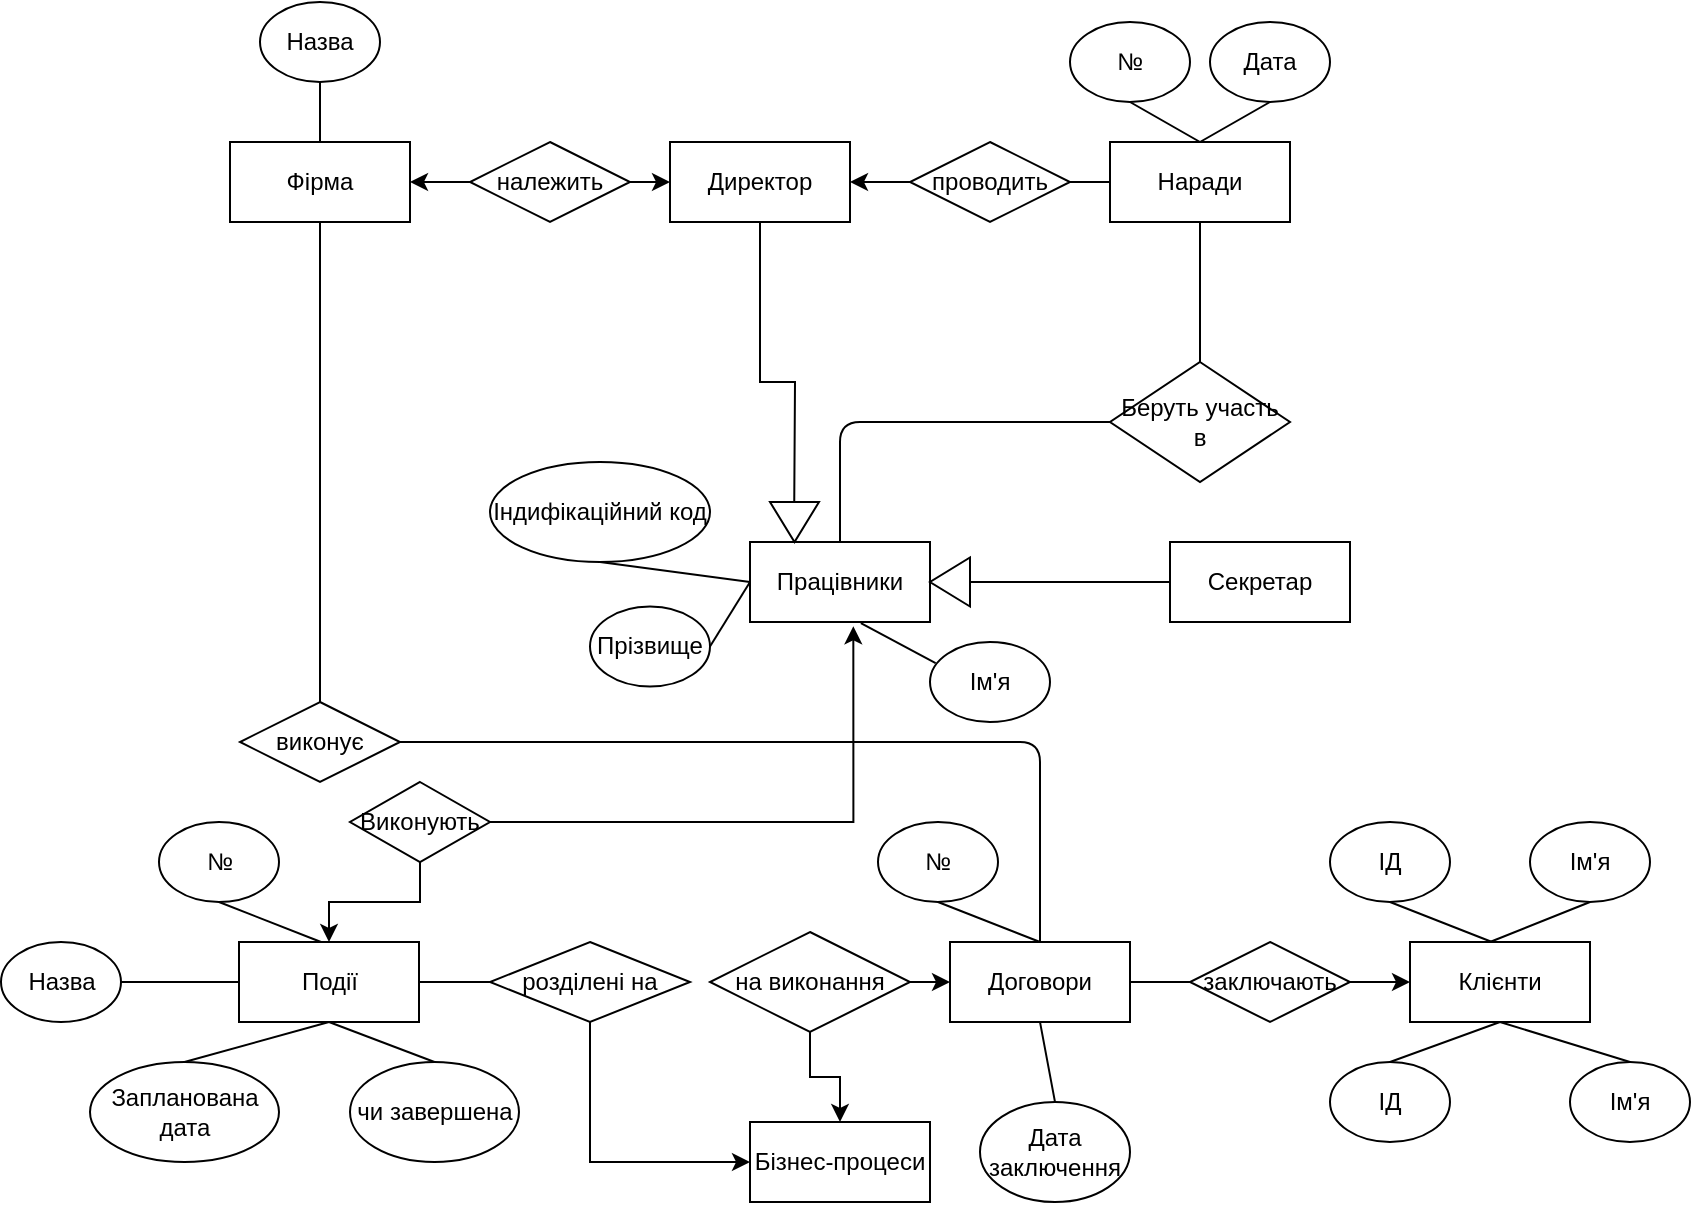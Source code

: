 <mxfile version="13.7.7" type="github"><diagram id="_9zYlpLAgUEWXkJFuLf6" name="Page-1"><mxGraphModel dx="1920" dy="611" grid="1" gridSize="10" guides="1" tooltips="1" connect="1" arrows="1" fold="1" page="1" pageScale="1" pageWidth="827" pageHeight="1169" math="0" shadow="0"><root><mxCell id="0"/><mxCell id="1" parent="0"/><mxCell id="FN6IN_eHkR74pERBlq_D-1" value="Фірма" style="rounded=0;whiteSpace=wrap;html=1;" parent="1" vertex="1"><mxGeometry x="90" y="140" width="90" height="40" as="geometry"/></mxCell><mxCell id="FN6IN_eHkR74pERBlq_D-3" value="Назва" style="ellipse;whiteSpace=wrap;html=1;" parent="1" vertex="1"><mxGeometry x="105" y="70" width="60" height="40" as="geometry"/></mxCell><mxCell id="FN6IN_eHkR74pERBlq_D-5" value="" style="endArrow=none;html=1;exitX=0.5;exitY=0;exitDx=0;exitDy=0;entryX=0.5;entryY=1;entryDx=0;entryDy=0;" parent="1" source="FN6IN_eHkR74pERBlq_D-1" target="FN6IN_eHkR74pERBlq_D-3" edge="1"><mxGeometry width="50" height="50" relative="1" as="geometry"><mxPoint x="390" y="140" as="sourcePoint"/><mxPoint x="440" y="90" as="targetPoint"/></mxGeometry></mxCell><mxCell id="FN6IN_eHkR74pERBlq_D-152" style="edgeStyle=orthogonalEdgeStyle;rounded=0;orthogonalLoop=1;jettySize=auto;html=1;exitX=0.5;exitY=1;exitDx=0;exitDy=0;entryX=0.25;entryY=0;entryDx=0;entryDy=0;" parent="1" source="FN6IN_eHkR74pERBlq_D-153" target="FN6IN_eHkR74pERBlq_D-104" edge="1"><mxGeometry relative="1" as="geometry"/></mxCell><mxCell id="FN6IN_eHkR74pERBlq_D-22" value="Директор" style="rounded=0;whiteSpace=wrap;html=1;" parent="1" vertex="1"><mxGeometry x="310" y="140" width="90" height="40" as="geometry"/></mxCell><mxCell id="FN6IN_eHkR74pERBlq_D-34" style="edgeStyle=orthogonalEdgeStyle;rounded=0;orthogonalLoop=1;jettySize=auto;html=1;exitX=1;exitY=0.5;exitDx=0;exitDy=0;entryX=0;entryY=0.5;entryDx=0;entryDy=0;" parent="1" source="FN6IN_eHkR74pERBlq_D-32" target="FN6IN_eHkR74pERBlq_D-22" edge="1"><mxGeometry relative="1" as="geometry"/></mxCell><mxCell id="FN6IN_eHkR74pERBlq_D-35" style="edgeStyle=orthogonalEdgeStyle;rounded=0;orthogonalLoop=1;jettySize=auto;html=1;exitX=0;exitY=0.5;exitDx=0;exitDy=0;entryX=1;entryY=0.5;entryDx=0;entryDy=0;" parent="1" source="FN6IN_eHkR74pERBlq_D-32" target="FN6IN_eHkR74pERBlq_D-1" edge="1"><mxGeometry relative="1" as="geometry"/></mxCell><mxCell id="FN6IN_eHkR74pERBlq_D-32" value="належить" style="rhombus;whiteSpace=wrap;html=1;" parent="1" vertex="1"><mxGeometry x="210" y="140" width="80" height="40" as="geometry"/></mxCell><mxCell id="FN6IN_eHkR74pERBlq_D-38" value="Договори" style="rounded=0;whiteSpace=wrap;html=1;" parent="1" vertex="1"><mxGeometry x="450" y="540" width="90" height="40" as="geometry"/></mxCell><mxCell id="FN6IN_eHkR74pERBlq_D-39" value="Клієнти" style="rounded=0;whiteSpace=wrap;html=1;" parent="1" vertex="1"><mxGeometry x="680" y="540" width="90" height="40" as="geometry"/></mxCell><mxCell id="FN6IN_eHkR74pERBlq_D-42" value="№" style="ellipse;whiteSpace=wrap;html=1;" parent="1" vertex="1"><mxGeometry x="414" y="480" width="60" height="40" as="geometry"/></mxCell><mxCell id="FN6IN_eHkR74pERBlq_D-43" value="Дата заключення" style="ellipse;whiteSpace=wrap;html=1;" parent="1" vertex="1"><mxGeometry x="465" y="620" width="75" height="50" as="geometry"/></mxCell><mxCell id="FN6IN_eHkR74pERBlq_D-44" value="" style="endArrow=none;html=1;exitX=0.5;exitY=1;exitDx=0;exitDy=0;entryX=0.5;entryY=0;entryDx=0;entryDy=0;" parent="1" source="FN6IN_eHkR74pERBlq_D-42" target="FN6IN_eHkR74pERBlq_D-38" edge="1"><mxGeometry width="50" height="50" relative="1" as="geometry"><mxPoint x="390" y="530" as="sourcePoint"/><mxPoint x="440" y="480" as="targetPoint"/></mxGeometry></mxCell><mxCell id="FN6IN_eHkR74pERBlq_D-45" value="" style="endArrow=none;html=1;entryX=0.5;entryY=1;entryDx=0;entryDy=0;exitX=0.5;exitY=0;exitDx=0;exitDy=0;" parent="1" source="FN6IN_eHkR74pERBlq_D-43" target="FN6IN_eHkR74pERBlq_D-38" edge="1"><mxGeometry width="50" height="50" relative="1" as="geometry"><mxPoint x="490" y="610" as="sourcePoint"/><mxPoint x="540" y="560" as="targetPoint"/></mxGeometry></mxCell><mxCell id="FN6IN_eHkR74pERBlq_D-133" style="edgeStyle=orthogonalEdgeStyle;rounded=0;orthogonalLoop=1;jettySize=auto;html=1;exitX=1;exitY=0.5;exitDx=0;exitDy=0;entryX=0;entryY=0.5;entryDx=0;entryDy=0;" parent="1" source="FN6IN_eHkR74pERBlq_D-47" target="FN6IN_eHkR74pERBlq_D-39" edge="1"><mxGeometry relative="1" as="geometry"/></mxCell><mxCell id="FN6IN_eHkR74pERBlq_D-47" value="заключають" style="rhombus;whiteSpace=wrap;html=1;" parent="1" vertex="1"><mxGeometry x="570" y="540" width="80" height="40" as="geometry"/></mxCell><mxCell id="FN6IN_eHkR74pERBlq_D-51" value="ІД" style="ellipse;whiteSpace=wrap;html=1;" parent="1" vertex="1"><mxGeometry x="640" y="480" width="60" height="40" as="geometry"/></mxCell><mxCell id="FN6IN_eHkR74pERBlq_D-52" value="" style="endArrow=none;html=1;exitX=0.5;exitY=1;exitDx=0;exitDy=0;entryX=0.5;entryY=0;entryDx=0;entryDy=0;" parent="1" source="FN6IN_eHkR74pERBlq_D-51" edge="1"><mxGeometry width="50" height="50" relative="1" as="geometry"><mxPoint x="616" y="530" as="sourcePoint"/><mxPoint x="721" y="540" as="targetPoint"/></mxGeometry></mxCell><mxCell id="FN6IN_eHkR74pERBlq_D-53" value="Ім'я" style="ellipse;whiteSpace=wrap;html=1;" parent="1" vertex="1"><mxGeometry x="740" y="480" width="60" height="40" as="geometry"/></mxCell><mxCell id="FN6IN_eHkR74pERBlq_D-54" value="" style="endArrow=none;html=1;exitX=0.5;exitY=1;exitDx=0;exitDy=0;" parent="1" source="FN6IN_eHkR74pERBlq_D-53" edge="1"><mxGeometry width="50" height="50" relative="1" as="geometry"><mxPoint x="620" y="530" as="sourcePoint"/><mxPoint x="720" y="540" as="targetPoint"/></mxGeometry></mxCell><mxCell id="FN6IN_eHkR74pERBlq_D-59" value="ІД" style="ellipse;whiteSpace=wrap;html=1;" parent="1" vertex="1"><mxGeometry x="640" y="600" width="60" height="40" as="geometry"/></mxCell><mxCell id="FN6IN_eHkR74pERBlq_D-60" value="Ім'я" style="ellipse;whiteSpace=wrap;html=1;" parent="1" vertex="1"><mxGeometry x="760" y="600" width="60" height="40" as="geometry"/></mxCell><mxCell id="FN6IN_eHkR74pERBlq_D-63" value="" style="endArrow=none;html=1;exitX=0.5;exitY=0;exitDx=0;exitDy=0;entryX=0.5;entryY=1;entryDx=0;entryDy=0;" parent="1" source="FN6IN_eHkR74pERBlq_D-59" target="FN6IN_eHkR74pERBlq_D-39" edge="1"><mxGeometry width="50" height="50" relative="1" as="geometry"><mxPoint x="390" y="530" as="sourcePoint"/><mxPoint x="440" y="480" as="targetPoint"/></mxGeometry></mxCell><mxCell id="FN6IN_eHkR74pERBlq_D-64" value="" style="endArrow=none;html=1;entryX=0.5;entryY=1;entryDx=0;entryDy=0;exitX=0.5;exitY=0;exitDx=0;exitDy=0;" parent="1" source="FN6IN_eHkR74pERBlq_D-60" target="FN6IN_eHkR74pERBlq_D-39" edge="1"><mxGeometry width="50" height="50" relative="1" as="geometry"><mxPoint x="780" y="600" as="sourcePoint"/><mxPoint x="830" y="550" as="targetPoint"/></mxGeometry></mxCell><mxCell id="FN6IN_eHkR74pERBlq_D-134" style="edgeStyle=orthogonalEdgeStyle;rounded=0;orthogonalLoop=1;jettySize=auto;html=1;exitX=1;exitY=0.5;exitDx=0;exitDy=0;entryX=0;entryY=0.5;entryDx=0;entryDy=0;" parent="1" target="FN6IN_eHkR74pERBlq_D-38" edge="1"><mxGeometry relative="1" as="geometry"><mxPoint x="430" y="560" as="sourcePoint"/></mxGeometry></mxCell><mxCell id="FN6IN_eHkR74pERBlq_D-137" style="edgeStyle=orthogonalEdgeStyle;rounded=0;orthogonalLoop=1;jettySize=auto;html=1;exitX=0.5;exitY=1;exitDx=0;exitDy=0;entryX=0.5;entryY=0;entryDx=0;entryDy=0;" parent="1" source="FN6IN_eHkR74pERBlq_D-66" target="FN6IN_eHkR74pERBlq_D-135" edge="1"><mxGeometry relative="1" as="geometry"/></mxCell><mxCell id="FN6IN_eHkR74pERBlq_D-66" value="на виконання" style="rhombus;whiteSpace=wrap;html=1;" parent="1" vertex="1"><mxGeometry x="330" y="535" width="100" height="50" as="geometry"/></mxCell><mxCell id="FN6IN_eHkR74pERBlq_D-84" value="Події" style="rounded=0;whiteSpace=wrap;html=1;" parent="1" vertex="1"><mxGeometry x="94.5" y="540" width="90" height="40" as="geometry"/></mxCell><mxCell id="FN6IN_eHkR74pERBlq_D-86" value="№" style="ellipse;whiteSpace=wrap;html=1;" parent="1" vertex="1"><mxGeometry x="54.5" y="480" width="60" height="40" as="geometry"/></mxCell><mxCell id="FN6IN_eHkR74pERBlq_D-87" value="" style="endArrow=none;html=1;exitX=0.5;exitY=1;exitDx=0;exitDy=0;entryX=0.5;entryY=0;entryDx=0;entryDy=0;" parent="1" source="FN6IN_eHkR74pERBlq_D-86" edge="1"><mxGeometry width="50" height="50" relative="1" as="geometry"><mxPoint x="30.5" y="530" as="sourcePoint"/><mxPoint x="135.5" y="540" as="targetPoint"/></mxGeometry></mxCell><mxCell id="FN6IN_eHkR74pERBlq_D-88" value="Назва" style="ellipse;whiteSpace=wrap;html=1;" parent="1" vertex="1"><mxGeometry x="-24.5" y="540" width="60" height="40" as="geometry"/></mxCell><mxCell id="FN6IN_eHkR74pERBlq_D-89" value="" style="endArrow=none;html=1;exitX=1;exitY=0.5;exitDx=0;exitDy=0;entryX=0;entryY=0.5;entryDx=0;entryDy=0;" parent="1" source="FN6IN_eHkR74pERBlq_D-88" target="FN6IN_eHkR74pERBlq_D-84" edge="1"><mxGeometry width="50" height="50" relative="1" as="geometry"><mxPoint x="34.5" y="530" as="sourcePoint"/><mxPoint x="134.5" y="540" as="targetPoint"/></mxGeometry></mxCell><mxCell id="FN6IN_eHkR74pERBlq_D-90" value="Запланована дата" style="ellipse;whiteSpace=wrap;html=1;" parent="1" vertex="1"><mxGeometry x="20" y="600" width="94.5" height="50" as="geometry"/></mxCell><mxCell id="FN6IN_eHkR74pERBlq_D-91" value="чи завершена" style="ellipse;whiteSpace=wrap;html=1;" parent="1" vertex="1"><mxGeometry x="150" y="600" width="84.5" height="50" as="geometry"/></mxCell><mxCell id="FN6IN_eHkR74pERBlq_D-92" value="" style="endArrow=none;html=1;exitX=0.5;exitY=0;exitDx=0;exitDy=0;entryX=0.5;entryY=1;entryDx=0;entryDy=0;" parent="1" source="FN6IN_eHkR74pERBlq_D-90" target="FN6IN_eHkR74pERBlq_D-84" edge="1"><mxGeometry width="50" height="50" relative="1" as="geometry"><mxPoint x="-195.5" y="530" as="sourcePoint"/><mxPoint x="-145.5" y="480" as="targetPoint"/></mxGeometry></mxCell><mxCell id="FN6IN_eHkR74pERBlq_D-93" value="" style="endArrow=none;html=1;entryX=0.5;entryY=1;entryDx=0;entryDy=0;exitX=0.5;exitY=0;exitDx=0;exitDy=0;" parent="1" source="FN6IN_eHkR74pERBlq_D-91" target="FN6IN_eHkR74pERBlq_D-84" edge="1"><mxGeometry width="50" height="50" relative="1" as="geometry"><mxPoint x="194.5" y="600" as="sourcePoint"/><mxPoint x="244.5" y="550" as="targetPoint"/></mxGeometry></mxCell><mxCell id="FN6IN_eHkR74pERBlq_D-96" value="Наради" style="rounded=0;whiteSpace=wrap;html=1;" parent="1" vertex="1"><mxGeometry x="530" y="140" width="90" height="40" as="geometry"/></mxCell><mxCell id="FN6IN_eHkR74pERBlq_D-128" style="edgeStyle=orthogonalEdgeStyle;rounded=0;orthogonalLoop=1;jettySize=auto;html=1;exitX=0;exitY=0.5;exitDx=0;exitDy=0;entryX=1;entryY=0.5;entryDx=0;entryDy=0;" parent="1" source="FN6IN_eHkR74pERBlq_D-97" target="FN6IN_eHkR74pERBlq_D-22" edge="1"><mxGeometry relative="1" as="geometry"/></mxCell><mxCell id="FN6IN_eHkR74pERBlq_D-97" value="проводить" style="rhombus;whiteSpace=wrap;html=1;" parent="1" vertex="1"><mxGeometry x="430" y="140" width="80" height="40" as="geometry"/></mxCell><mxCell id="FN6IN_eHkR74pERBlq_D-100" value="Дата" style="ellipse;whiteSpace=wrap;html=1;" parent="1" vertex="1"><mxGeometry x="580" y="80" width="60" height="40" as="geometry"/></mxCell><mxCell id="FN6IN_eHkR74pERBlq_D-101" value="" style="endArrow=none;html=1;exitX=0.5;exitY=0;exitDx=0;exitDy=0;entryX=0.5;entryY=1;entryDx=0;entryDy=0;" parent="1" target="FN6IN_eHkR74pERBlq_D-100" edge="1"><mxGeometry width="50" height="50" relative="1" as="geometry"><mxPoint x="575" y="140" as="sourcePoint"/><mxPoint x="880" y="90" as="targetPoint"/></mxGeometry></mxCell><mxCell id="FN6IN_eHkR74pERBlq_D-102" value="" style="endArrow=none;html=1;exitX=0.5;exitY=1;exitDx=0;exitDy=0;entryX=0.5;entryY=0;entryDx=0;entryDy=0;" parent="1" source="FN6IN_eHkR74pERBlq_D-103" edge="1"><mxGeometry width="50" height="50" relative="1" as="geometry"><mxPoint x="830" y="140" as="sourcePoint"/><mxPoint x="575" y="140" as="targetPoint"/></mxGeometry></mxCell><mxCell id="FN6IN_eHkR74pERBlq_D-103" value="№" style="ellipse;whiteSpace=wrap;html=1;" parent="1" vertex="1"><mxGeometry x="510" y="80" width="60" height="40" as="geometry"/></mxCell><mxCell id="FN6IN_eHkR74pERBlq_D-104" value="Працівники" style="rounded=0;whiteSpace=wrap;html=1;" parent="1" vertex="1"><mxGeometry x="350" y="340" width="90" height="40" as="geometry"/></mxCell><mxCell id="FN6IN_eHkR74pERBlq_D-105" value="Індифікаційний код" style="ellipse;whiteSpace=wrap;html=1;" parent="1" vertex="1"><mxGeometry x="220" y="300" width="110" height="50" as="geometry"/></mxCell><mxCell id="FN6IN_eHkR74pERBlq_D-106" value="" style="endArrow=none;html=1;exitX=0.5;exitY=1;exitDx=0;exitDy=0;entryX=0;entryY=0.5;entryDx=0;entryDy=0;" parent="1" source="FN6IN_eHkR74pERBlq_D-105" target="FN6IN_eHkR74pERBlq_D-104" edge="1"><mxGeometry width="50" height="50" relative="1" as="geometry"><mxPoint x="286" y="330" as="sourcePoint"/><mxPoint x="391" y="340" as="targetPoint"/></mxGeometry></mxCell><mxCell id="FN6IN_eHkR74pERBlq_D-107" value="Ім'я" style="ellipse;whiteSpace=wrap;html=1;" parent="1" vertex="1"><mxGeometry x="440" y="390" width="60" height="40" as="geometry"/></mxCell><mxCell id="FN6IN_eHkR74pERBlq_D-108" value="" style="endArrow=none;html=1;exitX=0.047;exitY=0.265;exitDx=0;exitDy=0;entryX=0.616;entryY=1.015;entryDx=0;entryDy=0;exitPerimeter=0;entryPerimeter=0;" parent="1" source="FN6IN_eHkR74pERBlq_D-107" target="FN6IN_eHkR74pERBlq_D-104" edge="1"><mxGeometry width="50" height="50" relative="1" as="geometry"><mxPoint x="290" y="330" as="sourcePoint"/><mxPoint x="390" y="340" as="targetPoint"/></mxGeometry></mxCell><mxCell id="FN6IN_eHkR74pERBlq_D-109" value="Прізвище" style="ellipse;whiteSpace=wrap;html=1;" parent="1" vertex="1"><mxGeometry x="270" y="372.25" width="60" height="40" as="geometry"/></mxCell><mxCell id="FN6IN_eHkR74pERBlq_D-111" value="" style="endArrow=none;html=1;exitX=1;exitY=0.5;exitDx=0;exitDy=0;entryX=0;entryY=0.5;entryDx=0;entryDy=0;" parent="1" source="FN6IN_eHkR74pERBlq_D-109" target="FN6IN_eHkR74pERBlq_D-104" edge="1"><mxGeometry width="50" height="50" relative="1" as="geometry"><mxPoint x="60" y="330" as="sourcePoint"/><mxPoint x="110" y="280" as="targetPoint"/></mxGeometry></mxCell><mxCell id="FN6IN_eHkR74pERBlq_D-114" value="Беруть участь в" style="rhombus;whiteSpace=wrap;html=1;" parent="1" vertex="1"><mxGeometry x="530" y="250" width="90" height="60" as="geometry"/></mxCell><mxCell id="FN6IN_eHkR74pERBlq_D-119" value="" style="endArrow=none;html=1;entryX=0;entryY=0.5;entryDx=0;entryDy=0;exitX=0.5;exitY=0;exitDx=0;exitDy=0;" parent="1" source="FN6IN_eHkR74pERBlq_D-104" target="FN6IN_eHkR74pERBlq_D-114" edge="1"><mxGeometry width="50" height="50" relative="1" as="geometry"><mxPoint x="390" y="380" as="sourcePoint"/><mxPoint x="440" y="330" as="targetPoint"/><Array as="points"><mxPoint x="395" y="280"/></Array></mxGeometry></mxCell><mxCell id="FN6IN_eHkR74pERBlq_D-125" style="edgeStyle=orthogonalEdgeStyle;rounded=0;orthogonalLoop=1;jettySize=auto;html=1;exitX=0.5;exitY=1;exitDx=0;exitDy=0;entryX=0.5;entryY=0;entryDx=0;entryDy=0;" parent="1" source="FN6IN_eHkR74pERBlq_D-120" target="FN6IN_eHkR74pERBlq_D-84" edge="1"><mxGeometry relative="1" as="geometry"/></mxCell><mxCell id="FN6IN_eHkR74pERBlq_D-129" style="edgeStyle=orthogonalEdgeStyle;rounded=0;orthogonalLoop=1;jettySize=auto;html=1;exitX=1;exitY=0.5;exitDx=0;exitDy=0;entryX=0.574;entryY=1.054;entryDx=0;entryDy=0;entryPerimeter=0;" parent="1" source="FN6IN_eHkR74pERBlq_D-120" target="FN6IN_eHkR74pERBlq_D-104" edge="1"><mxGeometry relative="1" as="geometry"/></mxCell><mxCell id="FN6IN_eHkR74pERBlq_D-120" value="Виконують" style="rhombus;whiteSpace=wrap;html=1;" parent="1" vertex="1"><mxGeometry x="150" y="460" width="70" height="40" as="geometry"/></mxCell><mxCell id="FN6IN_eHkR74pERBlq_D-121" value="" style="endArrow=none;html=1;exitX=0.5;exitY=0;exitDx=0;exitDy=0;entryX=0.5;entryY=1;entryDx=0;entryDy=0;" parent="1" source="FN6IN_eHkR74pERBlq_D-114" target="FN6IN_eHkR74pERBlq_D-96" edge="1"><mxGeometry width="50" height="50" relative="1" as="geometry"><mxPoint x="530" y="230" as="sourcePoint"/><mxPoint x="580" y="180" as="targetPoint"/></mxGeometry></mxCell><mxCell id="FN6IN_eHkR74pERBlq_D-127" value="" style="endArrow=none;html=1;entryX=0;entryY=0.5;entryDx=0;entryDy=0;exitX=1;exitY=0.5;exitDx=0;exitDy=0;" parent="1" source="FN6IN_eHkR74pERBlq_D-97" target="FN6IN_eHkR74pERBlq_D-96" edge="1"><mxGeometry width="50" height="50" relative="1" as="geometry"><mxPoint x="390" y="130" as="sourcePoint"/><mxPoint x="440" y="80" as="targetPoint"/></mxGeometry></mxCell><mxCell id="FN6IN_eHkR74pERBlq_D-132" value="" style="endArrow=none;html=1;entryX=0;entryY=0.5;entryDx=0;entryDy=0;exitX=1;exitY=0.5;exitDx=0;exitDy=0;" parent="1" source="FN6IN_eHkR74pERBlq_D-38" target="FN6IN_eHkR74pERBlq_D-47" edge="1"><mxGeometry width="50" height="50" relative="1" as="geometry"><mxPoint x="531" y="635" as="sourcePoint"/><mxPoint x="581" y="585" as="targetPoint"/></mxGeometry></mxCell><mxCell id="FN6IN_eHkR74pERBlq_D-135" value="Бізнес-процеси" style="rounded=0;whiteSpace=wrap;html=1;" parent="1" vertex="1"><mxGeometry x="350" y="630" width="90" height="40" as="geometry"/></mxCell><mxCell id="FN6IN_eHkR74pERBlq_D-141" style="edgeStyle=orthogonalEdgeStyle;rounded=0;orthogonalLoop=1;jettySize=auto;html=1;exitX=0.5;exitY=1;exitDx=0;exitDy=0;entryX=0;entryY=0.5;entryDx=0;entryDy=0;" parent="1" source="FN6IN_eHkR74pERBlq_D-138" target="FN6IN_eHkR74pERBlq_D-135" edge="1"><mxGeometry relative="1" as="geometry"/></mxCell><mxCell id="FN6IN_eHkR74pERBlq_D-138" value="розділені на" style="rhombus;whiteSpace=wrap;html=1;" parent="1" vertex="1"><mxGeometry x="220" y="540" width="100" height="40" as="geometry"/></mxCell><mxCell id="FN6IN_eHkR74pERBlq_D-142" value="" style="endArrow=none;html=1;exitX=1;exitY=0.5;exitDx=0;exitDy=0;" parent="1" source="FN6IN_eHkR74pERBlq_D-84" edge="1"><mxGeometry width="50" height="50" relative="1" as="geometry"><mxPoint x="340" y="620" as="sourcePoint"/><mxPoint x="220" y="560" as="targetPoint"/></mxGeometry></mxCell><mxCell id="FN6IN_eHkR74pERBlq_D-144" value="виконує" style="rhombus;whiteSpace=wrap;html=1;" parent="1" vertex="1"><mxGeometry x="95" y="420" width="80" height="40" as="geometry"/></mxCell><mxCell id="FN6IN_eHkR74pERBlq_D-146" value="" style="endArrow=none;html=1;entryX=1;entryY=0.5;entryDx=0;entryDy=0;" parent="1" target="FN6IN_eHkR74pERBlq_D-144" edge="1"><mxGeometry width="50" height="50" relative="1" as="geometry"><mxPoint x="495" y="540" as="sourcePoint"/><mxPoint x="390" y="480" as="targetPoint"/><Array as="points"><mxPoint x="495" y="440"/></Array></mxGeometry></mxCell><mxCell id="FN6IN_eHkR74pERBlq_D-147" value="" style="endArrow=none;html=1;entryX=0.5;entryY=1;entryDx=0;entryDy=0;exitX=0.5;exitY=0;exitDx=0;exitDy=0;" parent="1" source="FN6IN_eHkR74pERBlq_D-144" target="FN6IN_eHkR74pERBlq_D-1" edge="1"><mxGeometry width="50" height="50" relative="1" as="geometry"><mxPoint x="130" y="400" as="sourcePoint"/><mxPoint x="104.5" y="265" as="targetPoint"/><Array as="points"><mxPoint x="135" y="270"/></Array></mxGeometry></mxCell><mxCell id="FN6IN_eHkR74pERBlq_D-154" style="edgeStyle=orthogonalEdgeStyle;rounded=0;orthogonalLoop=1;jettySize=auto;html=1;exitX=0.5;exitY=1;exitDx=0;exitDy=0;" parent="1" source="FN6IN_eHkR74pERBlq_D-22" edge="1"><mxGeometry relative="1" as="geometry"><mxPoint x="355" y="180" as="sourcePoint"/><mxPoint x="372" y="340" as="targetPoint"/></mxGeometry></mxCell><mxCell id="FN6IN_eHkR74pERBlq_D-153" value="" style="triangle;whiteSpace=wrap;html=1;direction=south;" parent="1" vertex="1"><mxGeometry x="360" y="320" width="24.5" height="20" as="geometry"/></mxCell><mxCell id="FN6IN_eHkR74pERBlq_D-156" style="edgeStyle=orthogonalEdgeStyle;rounded=0;orthogonalLoop=1;jettySize=auto;html=1;exitX=0;exitY=0.5;exitDx=0;exitDy=0;" parent="1" source="FN6IN_eHkR74pERBlq_D-157" edge="1"><mxGeometry relative="1" as="geometry"><mxPoint x="440" y="360" as="targetPoint"/></mxGeometry></mxCell><mxCell id="FN6IN_eHkR74pERBlq_D-155" value="Секретар" style="rounded=0;whiteSpace=wrap;html=1;" parent="1" vertex="1"><mxGeometry x="560" y="340" width="90" height="40" as="geometry"/></mxCell><mxCell id="FN6IN_eHkR74pERBlq_D-157" value="" style="triangle;whiteSpace=wrap;html=1;direction=west;" parent="1" vertex="1"><mxGeometry x="440" y="347.75" width="20" height="24.5" as="geometry"/></mxCell><mxCell id="FN6IN_eHkR74pERBlq_D-160" value="" style="endArrow=none;html=1;" parent="1" target="FN6IN_eHkR74pERBlq_D-155" edge="1"><mxGeometry width="50" height="50" relative="1" as="geometry"><mxPoint x="460" y="360" as="sourcePoint"/><mxPoint x="340" y="260" as="targetPoint"/></mxGeometry></mxCell></root></mxGraphModel></diagram></mxfile>